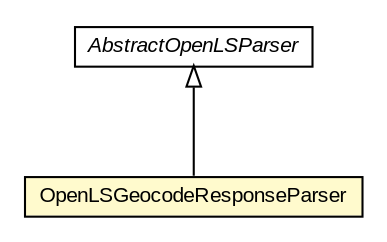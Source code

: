 #!/usr/local/bin/dot
#
# Class diagram 
# Generated by UMLGraph version R5_6-24-gf6e263 (http://www.umlgraph.org/)
#

digraph G {
	edge [fontname="arial",fontsize=10,labelfontname="arial",labelfontsize=10];
	node [fontname="arial",fontsize=10,shape=plaintext];
	nodesep=0.25;
	ranksep=0.5;
	// nl.mineleni.openls.parser.OpenLSGeocodeResponseParser
	c3295 [label=<<table title="nl.mineleni.openls.parser.OpenLSGeocodeResponseParser" border="0" cellborder="1" cellspacing="0" cellpadding="2" port="p" bgcolor="lemonChiffon" href="./OpenLSGeocodeResponseParser.html">
		<tr><td><table border="0" cellspacing="0" cellpadding="1">
<tr><td align="center" balign="center"> OpenLSGeocodeResponseParser </td></tr>
		</table></td></tr>
		</table>>, URL="./OpenLSGeocodeResponseParser.html", fontname="arial", fontcolor="black", fontsize=10.0];
	// nl.mineleni.openls.parser.AbstractOpenLSParser
	c3297 [label=<<table title="nl.mineleni.openls.parser.AbstractOpenLSParser" border="0" cellborder="1" cellspacing="0" cellpadding="2" port="p" href="./AbstractOpenLSParser.html">
		<tr><td><table border="0" cellspacing="0" cellpadding="1">
<tr><td align="center" balign="center"><font face="arial italic"> AbstractOpenLSParser </font></td></tr>
		</table></td></tr>
		</table>>, URL="./AbstractOpenLSParser.html", fontname="arial", fontcolor="black", fontsize=10.0];
	//nl.mineleni.openls.parser.OpenLSGeocodeResponseParser extends nl.mineleni.openls.parser.AbstractOpenLSParser
	c3297:p -> c3295:p [dir=back,arrowtail=empty];
}

